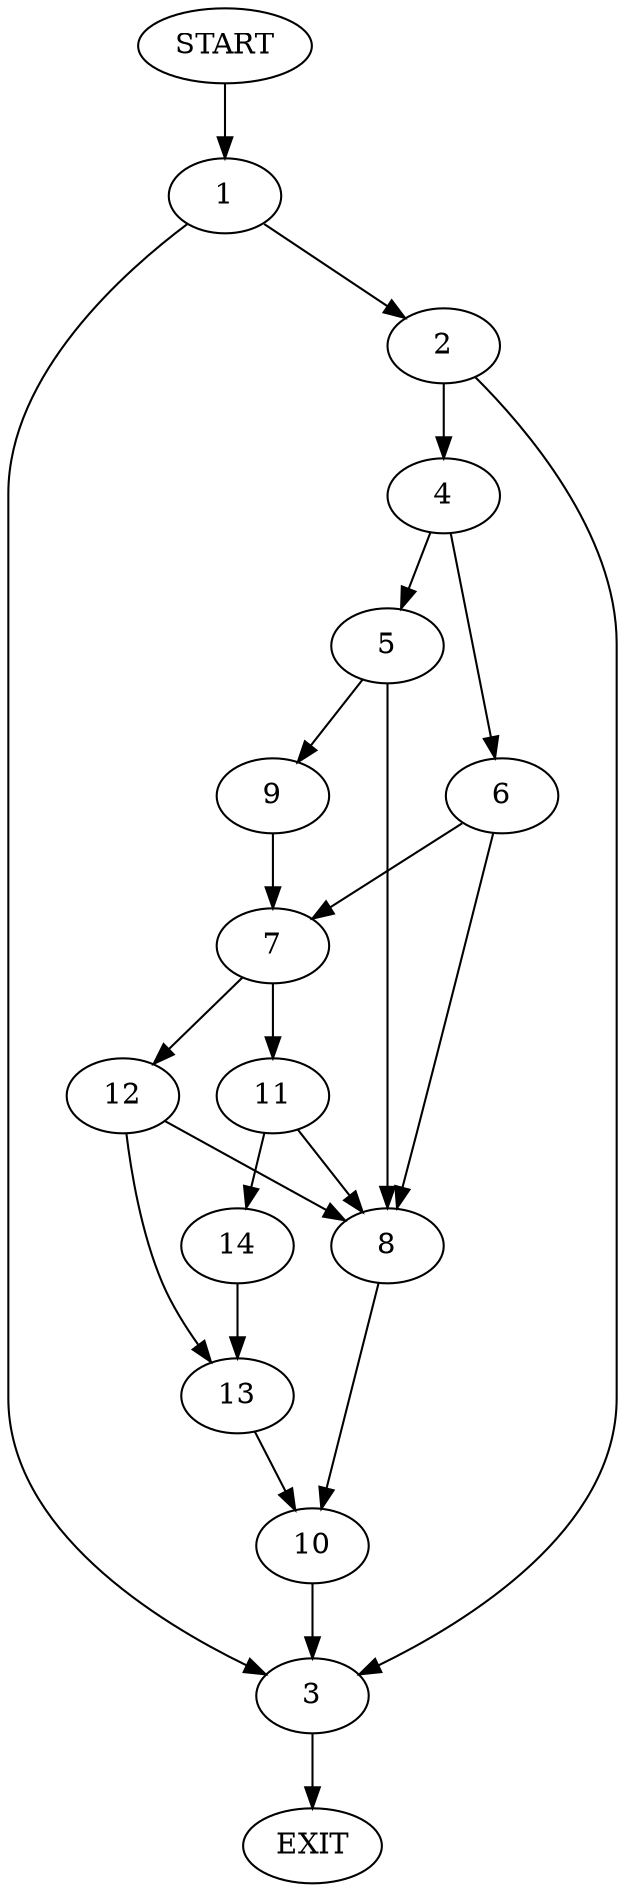 digraph {
0 [label="START"]
15 [label="EXIT"]
0 -> 1
1 -> 2
1 -> 3
3 -> 15
2 -> 3
2 -> 4
4 -> 5
4 -> 6
6 -> 7
6 -> 8
5 -> 8
5 -> 9
8 -> 10
9 -> 7
7 -> 11
7 -> 12
12 -> 8
12 -> 13
11 -> 8
11 -> 14
14 -> 13
13 -> 10
10 -> 3
}
